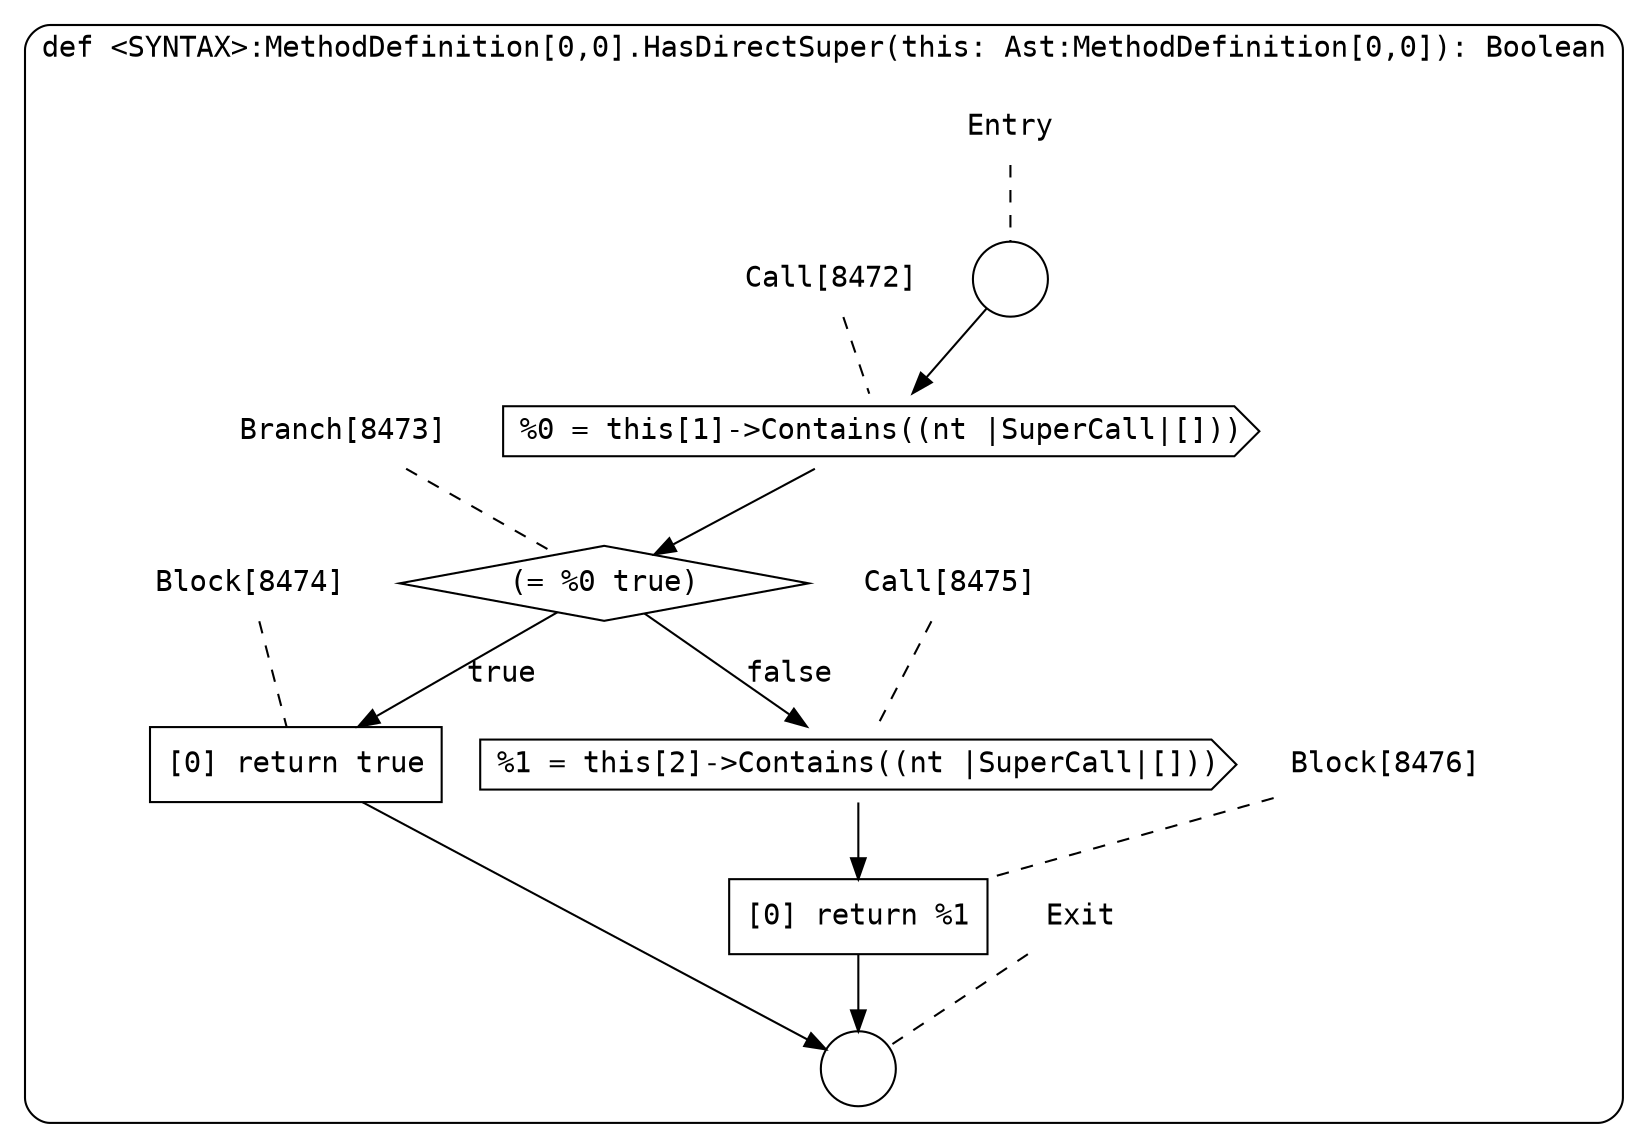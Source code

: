 digraph {
  graph [fontname = "Consolas"]
  node [fontname = "Consolas"]
  edge [fontname = "Consolas"]
  subgraph cluster1581 {
    label = "def <SYNTAX>:MethodDefinition[0,0].HasDirectSuper(this: Ast:MethodDefinition[0,0]): Boolean"
    style = rounded
    cluster1581_entry_name [shape=none, label=<<font color="black">Entry</font>>]
    cluster1581_entry_name -> cluster1581_entry [arrowhead=none, color="black", style=dashed]
    cluster1581_entry [shape=circle label=" " color="black" fillcolor="white" style=filled]
    cluster1581_entry -> node8472 [color="black"]
    cluster1581_exit_name [shape=none, label=<<font color="black">Exit</font>>]
    cluster1581_exit_name -> cluster1581_exit [arrowhead=none, color="black", style=dashed]
    cluster1581_exit [shape=circle label=" " color="black" fillcolor="white" style=filled]
    node8472_name [shape=none, label=<<font color="black">Call[8472]</font>>]
    node8472_name -> node8472 [arrowhead=none, color="black", style=dashed]
    node8472 [shape=cds, label=<<font color="black">%0 = this[1]-&gt;Contains((nt |SuperCall|[]))</font>> color="black" fillcolor="white", style=filled]
    node8472 -> node8473 [color="black"]
    node8473_name [shape=none, label=<<font color="black">Branch[8473]</font>>]
    node8473_name -> node8473 [arrowhead=none, color="black", style=dashed]
    node8473 [shape=diamond, label=<<font color="black">(= %0 true)</font>> color="black" fillcolor="white", style=filled]
    node8473 -> node8474 [label=<<font color="black">true</font>> color="black"]
    node8473 -> node8475 [label=<<font color="black">false</font>> color="black"]
    node8474_name [shape=none, label=<<font color="black">Block[8474]</font>>]
    node8474_name -> node8474 [arrowhead=none, color="black", style=dashed]
    node8474 [shape=box, label=<<font color="black">[0] return true<BR ALIGN="LEFT"/></font>> color="black" fillcolor="white", style=filled]
    node8474 -> cluster1581_exit [color="black"]
    node8475_name [shape=none, label=<<font color="black">Call[8475]</font>>]
    node8475_name -> node8475 [arrowhead=none, color="black", style=dashed]
    node8475 [shape=cds, label=<<font color="black">%1 = this[2]-&gt;Contains((nt |SuperCall|[]))</font>> color="black" fillcolor="white", style=filled]
    node8475 -> node8476 [color="black"]
    node8476_name [shape=none, label=<<font color="black">Block[8476]</font>>]
    node8476_name -> node8476 [arrowhead=none, color="black", style=dashed]
    node8476 [shape=box, label=<<font color="black">[0] return %1<BR ALIGN="LEFT"/></font>> color="black" fillcolor="white", style=filled]
    node8476 -> cluster1581_exit [color="black"]
  }
}